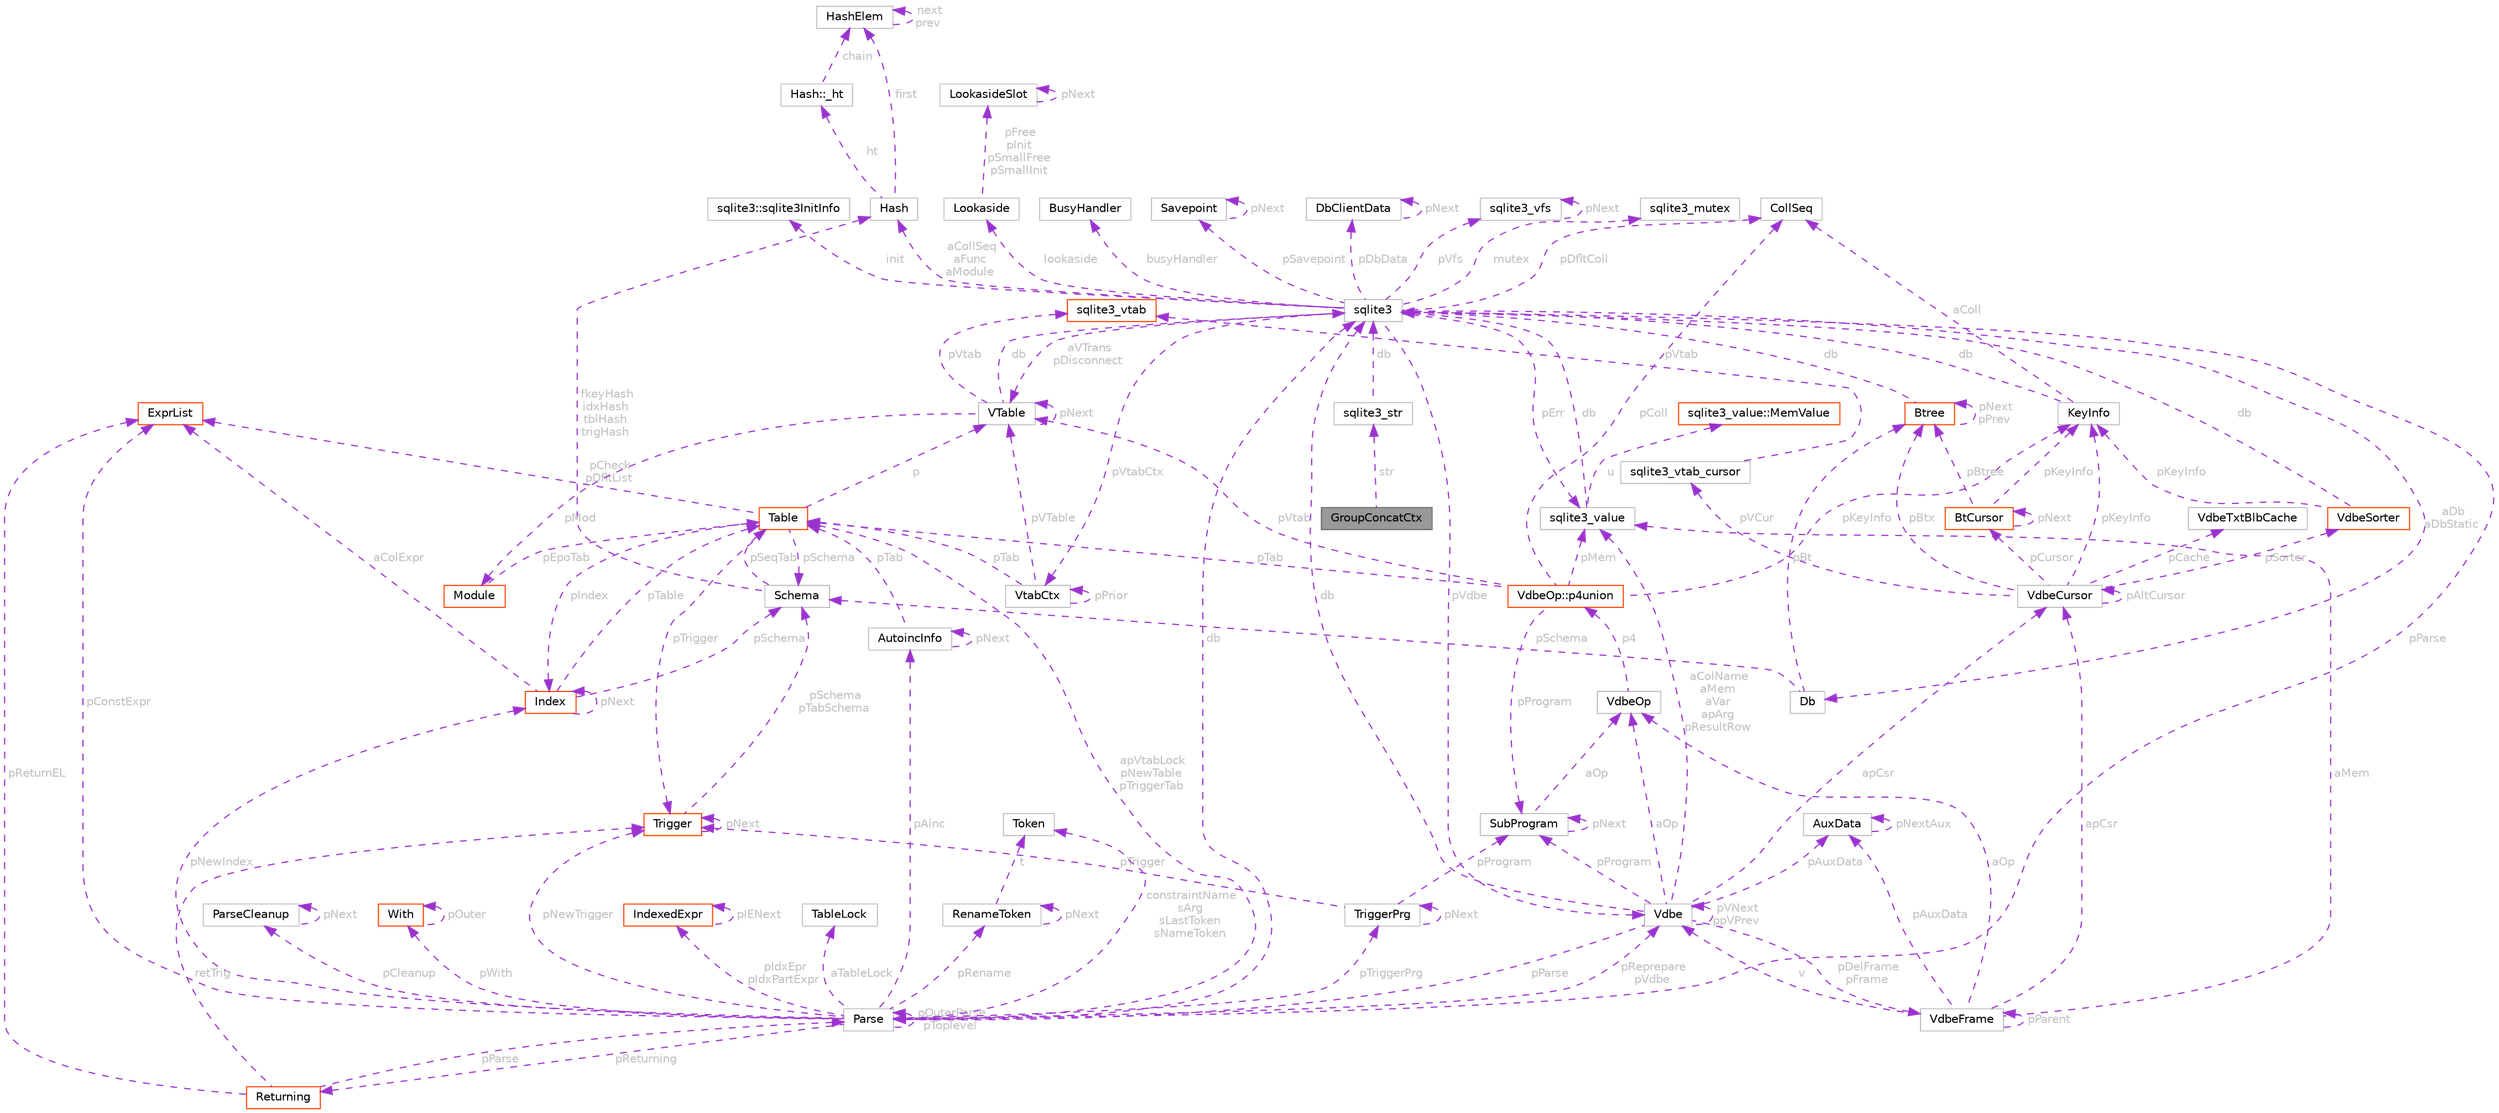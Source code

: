 digraph "GroupConcatCtx"
{
 // LATEX_PDF_SIZE
  bgcolor="transparent";
  edge [fontname=Helvetica,fontsize=10,labelfontname=Helvetica,labelfontsize=10];
  node [fontname=Helvetica,fontsize=10,shape=box,height=0.2,width=0.4];
  Node1 [id="Node000001",label="GroupConcatCtx",height=0.2,width=0.4,color="gray40", fillcolor="grey60", style="filled", fontcolor="black",tooltip=" "];
  Node2 -> Node1 [id="edge1_Node000001_Node000002",dir="back",color="darkorchid3",style="dashed",tooltip=" ",label=" str",fontcolor="grey" ];
  Node2 [id="Node000002",label="sqlite3_str",height=0.2,width=0.4,color="grey75", fillcolor="white", style="filled",URL="$structsqlite3__str.html",tooltip=" "];
  Node3 -> Node2 [id="edge2_Node000002_Node000003",dir="back",color="darkorchid3",style="dashed",tooltip=" ",label=" db",fontcolor="grey" ];
  Node3 [id="Node000003",label="sqlite3",height=0.2,width=0.4,color="grey75", fillcolor="white", style="filled",URL="$structsqlite3.html",tooltip=" "];
  Node4 -> Node3 [id="edge3_Node000003_Node000004",dir="back",color="darkorchid3",style="dashed",tooltip=" ",label=" pVfs",fontcolor="grey" ];
  Node4 [id="Node000004",label="sqlite3_vfs",height=0.2,width=0.4,color="grey75", fillcolor="white", style="filled",URL="$structsqlite3__vfs.html",tooltip=" "];
  Node4 -> Node4 [id="edge4_Node000004_Node000004",dir="back",color="darkorchid3",style="dashed",tooltip=" ",label=" pNext",fontcolor="grey" ];
  Node5 -> Node3 [id="edge5_Node000003_Node000005",dir="back",color="darkorchid3",style="dashed",tooltip=" ",label=" pVdbe",fontcolor="grey" ];
  Node5 [id="Node000005",label="Vdbe",height=0.2,width=0.4,color="grey75", fillcolor="white", style="filled",URL="$structVdbe.html",tooltip=" "];
  Node3 -> Node5 [id="edge6_Node000005_Node000003",dir="back",color="darkorchid3",style="dashed",tooltip=" ",label=" db",fontcolor="grey" ];
  Node5 -> Node5 [id="edge7_Node000005_Node000005",dir="back",color="darkorchid3",style="dashed",tooltip=" ",label=" pVNext\nppVPrev",fontcolor="grey" ];
  Node6 -> Node5 [id="edge8_Node000005_Node000006",dir="back",color="darkorchid3",style="dashed",tooltip=" ",label=" pParse",fontcolor="grey" ];
  Node6 [id="Node000006",label="Parse",height=0.2,width=0.4,color="grey75", fillcolor="white", style="filled",URL="$structParse.html",tooltip=" "];
  Node3 -> Node6 [id="edge9_Node000006_Node000003",dir="back",color="darkorchid3",style="dashed",tooltip=" ",label=" db",fontcolor="grey" ];
  Node5 -> Node6 [id="edge10_Node000006_Node000005",dir="back",color="darkorchid3",style="dashed",tooltip=" ",label=" pReprepare\npVdbe",fontcolor="grey" ];
  Node7 -> Node6 [id="edge11_Node000006_Node000007",dir="back",color="darkorchid3",style="dashed",tooltip=" ",label=" pConstExpr",fontcolor="grey" ];
  Node7 [id="Node000007",label="ExprList",height=0.2,width=0.4,color="orangered", fillcolor="white", style="filled",URL="$structExprList.html",tooltip=" "];
  Node41 -> Node6 [id="edge12_Node000006_Node000041",dir="back",color="darkorchid3",style="dashed",tooltip=" ",label=" pIdxEpr\npIdxPartExpr",fontcolor="grey" ];
  Node41 [id="Node000041",label="IndexedExpr",height=0.2,width=0.4,color="orangered", fillcolor="white", style="filled",URL="$structIndexedExpr.html",tooltip=" "];
  Node41 -> Node41 [id="edge13_Node000041_Node000041",dir="back",color="darkorchid3",style="dashed",tooltip=" ",label=" pIENext",fontcolor="grey" ];
  Node42 -> Node6 [id="edge14_Node000006_Node000042",dir="back",color="darkorchid3",style="dashed",tooltip=" ",label=" aTableLock",fontcolor="grey" ];
  Node42 [id="Node000042",label="TableLock",height=0.2,width=0.4,color="grey75", fillcolor="white", style="filled",URL="$structTableLock.html",tooltip=" "];
  Node43 -> Node6 [id="edge15_Node000006_Node000043",dir="back",color="darkorchid3",style="dashed",tooltip=" ",label=" pAinc",fontcolor="grey" ];
  Node43 [id="Node000043",label="AutoincInfo",height=0.2,width=0.4,color="grey75", fillcolor="white", style="filled",URL="$structAutoincInfo.html",tooltip=" "];
  Node43 -> Node43 [id="edge16_Node000043_Node000043",dir="back",color="darkorchid3",style="dashed",tooltip=" ",label=" pNext",fontcolor="grey" ];
  Node13 -> Node43 [id="edge17_Node000043_Node000013",dir="back",color="darkorchid3",style="dashed",tooltip=" ",label=" pTab",fontcolor="grey" ];
  Node13 [id="Node000013",label="Table",height=0.2,width=0.4,color="orangered", fillcolor="white", style="filled",URL="$structTable.html",tooltip=" "];
  Node15 -> Node13 [id="edge18_Node000013_Node000015",dir="back",color="darkorchid3",style="dashed",tooltip=" ",label=" pIndex",fontcolor="grey" ];
  Node15 [id="Node000015",label="Index",height=0.2,width=0.4,color="orangered", fillcolor="white", style="filled",URL="$structIndex.html",tooltip=" "];
  Node13 -> Node15 [id="edge19_Node000015_Node000013",dir="back",color="darkorchid3",style="dashed",tooltip=" ",label=" pTable",fontcolor="grey" ];
  Node15 -> Node15 [id="edge20_Node000015_Node000015",dir="back",color="darkorchid3",style="dashed",tooltip=" ",label=" pNext",fontcolor="grey" ];
  Node16 -> Node15 [id="edge21_Node000015_Node000016",dir="back",color="darkorchid3",style="dashed",tooltip=" ",label=" pSchema",fontcolor="grey" ];
  Node16 [id="Node000016",label="Schema",height=0.2,width=0.4,color="grey75", fillcolor="white", style="filled",URL="$structSchema.html",tooltip=" "];
  Node17 -> Node16 [id="edge22_Node000016_Node000017",dir="back",color="darkorchid3",style="dashed",tooltip=" ",label=" fkeyHash\nidxHash\ntblHash\ntrigHash",fontcolor="grey" ];
  Node17 [id="Node000017",label="Hash",height=0.2,width=0.4,color="grey75", fillcolor="white", style="filled",URL="$structHash.html",tooltip=" "];
  Node18 -> Node17 [id="edge23_Node000017_Node000018",dir="back",color="darkorchid3",style="dashed",tooltip=" ",label=" first",fontcolor="grey" ];
  Node18 [id="Node000018",label="HashElem",height=0.2,width=0.4,color="grey75", fillcolor="white", style="filled",URL="$structHashElem.html",tooltip=" "];
  Node18 -> Node18 [id="edge24_Node000018_Node000018",dir="back",color="darkorchid3",style="dashed",tooltip=" ",label=" next\nprev",fontcolor="grey" ];
  Node19 -> Node17 [id="edge25_Node000017_Node000019",dir="back",color="darkorchid3",style="dashed",tooltip=" ",label=" ht",fontcolor="grey" ];
  Node19 [id="Node000019",label="Hash::_ht",height=0.2,width=0.4,color="grey75", fillcolor="white", style="filled",URL="$structHash_1_1__ht.html",tooltip=" "];
  Node18 -> Node19 [id="edge26_Node000019_Node000018",dir="back",color="darkorchid3",style="dashed",tooltip=" ",label=" chain",fontcolor="grey" ];
  Node13 -> Node16 [id="edge27_Node000016_Node000013",dir="back",color="darkorchid3",style="dashed",tooltip=" ",label=" pSeqTab",fontcolor="grey" ];
  Node7 -> Node15 [id="edge28_Node000015_Node000007",dir="back",color="darkorchid3",style="dashed",tooltip=" ",label=" aColExpr",fontcolor="grey" ];
  Node7 -> Node13 [id="edge29_Node000013_Node000007",dir="back",color="darkorchid3",style="dashed",tooltip=" ",label=" pCheck\npDfltList",fontcolor="grey" ];
  Node27 -> Node13 [id="edge30_Node000013_Node000027",dir="back",color="darkorchid3",style="dashed",tooltip=" ",label=" p",fontcolor="grey" ];
  Node27 [id="Node000027",label="VTable",height=0.2,width=0.4,color="grey75", fillcolor="white", style="filled",URL="$structVTable.html",tooltip=" "];
  Node3 -> Node27 [id="edge31_Node000027_Node000003",dir="back",color="darkorchid3",style="dashed",tooltip=" ",label=" db",fontcolor="grey" ];
  Node28 -> Node27 [id="edge32_Node000027_Node000028",dir="back",color="darkorchid3",style="dashed",tooltip=" ",label=" pMod",fontcolor="grey" ];
  Node28 [id="Node000028",label="Module",height=0.2,width=0.4,color="orangered", fillcolor="white", style="filled",URL="$structModule.html",tooltip=" "];
  Node13 -> Node28 [id="edge33_Node000028_Node000013",dir="back",color="darkorchid3",style="dashed",tooltip=" ",label=" pEpoTab",fontcolor="grey" ];
  Node30 -> Node27 [id="edge34_Node000027_Node000030",dir="back",color="darkorchid3",style="dashed",tooltip=" ",label=" pVtab",fontcolor="grey" ];
  Node30 [id="Node000030",label="sqlite3_vtab",height=0.2,width=0.4,color="orangered", fillcolor="white", style="filled",URL="$structsqlite3__vtab.html",tooltip=" "];
  Node27 -> Node27 [id="edge35_Node000027_Node000027",dir="back",color="darkorchid3",style="dashed",tooltip=" ",label=" pNext",fontcolor="grey" ];
  Node21 -> Node13 [id="edge36_Node000013_Node000021",dir="back",color="darkorchid3",style="dashed",tooltip=" ",label=" pTrigger",fontcolor="grey" ];
  Node21 [id="Node000021",label="Trigger",height=0.2,width=0.4,color="orangered", fillcolor="white", style="filled",URL="$structTrigger.html",tooltip=" "];
  Node16 -> Node21 [id="edge37_Node000021_Node000016",dir="back",color="darkorchid3",style="dashed",tooltip=" ",label=" pSchema\npTabSchema",fontcolor="grey" ];
  Node21 -> Node21 [id="edge38_Node000021_Node000021",dir="back",color="darkorchid3",style="dashed",tooltip=" ",label=" pNext",fontcolor="grey" ];
  Node16 -> Node13 [id="edge39_Node000013_Node000016",dir="back",color="darkorchid3",style="dashed",tooltip=" ",label=" pSchema",fontcolor="grey" ];
  Node6 -> Node6 [id="edge40_Node000006_Node000006",dir="back",color="darkorchid3",style="dashed",tooltip=" ",label=" pOuterParse\npToplevel",fontcolor="grey" ];
  Node13 -> Node6 [id="edge41_Node000006_Node000013",dir="back",color="darkorchid3",style="dashed",tooltip=" ",label=" apVtabLock\npNewTable\npTriggerTab",fontcolor="grey" ];
  Node44 -> Node6 [id="edge42_Node000006_Node000044",dir="back",color="darkorchid3",style="dashed",tooltip=" ",label=" pTriggerPrg",fontcolor="grey" ];
  Node44 [id="Node000044",label="TriggerPrg",height=0.2,width=0.4,color="grey75", fillcolor="white", style="filled",URL="$structTriggerPrg.html",tooltip=" "];
  Node21 -> Node44 [id="edge43_Node000044_Node000021",dir="back",color="darkorchid3",style="dashed",tooltip=" ",label=" pTrigger",fontcolor="grey" ];
  Node44 -> Node44 [id="edge44_Node000044_Node000044",dir="back",color="darkorchid3",style="dashed",tooltip=" ",label=" pNext",fontcolor="grey" ];
  Node45 -> Node44 [id="edge45_Node000044_Node000045",dir="back",color="darkorchid3",style="dashed",tooltip=" ",label=" pProgram",fontcolor="grey" ];
  Node45 [id="Node000045",label="SubProgram",height=0.2,width=0.4,color="grey75", fillcolor="white", style="filled",URL="$structSubProgram.html",tooltip=" "];
  Node46 -> Node45 [id="edge46_Node000045_Node000046",dir="back",color="darkorchid3",style="dashed",tooltip=" ",label=" aOp",fontcolor="grey" ];
  Node46 [id="Node000046",label="VdbeOp",height=0.2,width=0.4,color="grey75", fillcolor="white", style="filled",URL="$structVdbeOp.html",tooltip=" "];
  Node47 -> Node46 [id="edge47_Node000046_Node000047",dir="back",color="darkorchid3",style="dashed",tooltip=" ",label=" p4",fontcolor="grey" ];
  Node47 [id="Node000047",label="VdbeOp::p4union",height=0.2,width=0.4,color="orangered", fillcolor="white", style="filled",URL="$unionVdbeOp_1_1p4union.html",tooltip=" "];
  Node51 -> Node47 [id="edge48_Node000047_Node000051",dir="back",color="darkorchid3",style="dashed",tooltip=" ",label=" pColl",fontcolor="grey" ];
  Node51 [id="Node000051",label="CollSeq",height=0.2,width=0.4,color="grey75", fillcolor="white", style="filled",URL="$structCollSeq.html",tooltip=" "];
  Node49 -> Node47 [id="edge49_Node000047_Node000049",dir="back",color="darkorchid3",style="dashed",tooltip=" ",label=" pMem",fontcolor="grey" ];
  Node49 [id="Node000049",label="sqlite3_value",height=0.2,width=0.4,color="grey75", fillcolor="white", style="filled",URL="$structsqlite3__value.html",tooltip=" "];
  Node50 -> Node49 [id="edge50_Node000049_Node000050",dir="back",color="darkorchid3",style="dashed",tooltip=" ",label=" u",fontcolor="grey" ];
  Node50 [id="Node000050",label="sqlite3_value::MemValue",height=0.2,width=0.4,color="orangered", fillcolor="white", style="filled",URL="$unionsqlite3__value_1_1MemValue.html",tooltip=" "];
  Node3 -> Node49 [id="edge51_Node000049_Node000003",dir="back",color="darkorchid3",style="dashed",tooltip=" ",label=" db",fontcolor="grey" ];
  Node27 -> Node47 [id="edge52_Node000047_Node000027",dir="back",color="darkorchid3",style="dashed",tooltip=" ",label=" pVtab",fontcolor="grey" ];
  Node52 -> Node47 [id="edge53_Node000047_Node000052",dir="back",color="darkorchid3",style="dashed",tooltip=" ",label=" pKeyInfo",fontcolor="grey" ];
  Node52 [id="Node000052",label="KeyInfo",height=0.2,width=0.4,color="grey75", fillcolor="white", style="filled",URL="$structKeyInfo.html",tooltip=" "];
  Node3 -> Node52 [id="edge54_Node000052_Node000003",dir="back",color="darkorchid3",style="dashed",tooltip=" ",label=" db",fontcolor="grey" ];
  Node51 -> Node52 [id="edge55_Node000052_Node000051",dir="back",color="darkorchid3",style="dashed",tooltip=" ",label=" aColl",fontcolor="grey" ];
  Node45 -> Node47 [id="edge56_Node000047_Node000045",dir="back",color="darkorchid3",style="dashed",tooltip=" ",label=" pProgram",fontcolor="grey" ];
  Node13 -> Node47 [id="edge57_Node000047_Node000013",dir="back",color="darkorchid3",style="dashed",tooltip=" ",label=" pTab",fontcolor="grey" ];
  Node45 -> Node45 [id="edge58_Node000045_Node000045",dir="back",color="darkorchid3",style="dashed",tooltip=" ",label=" pNext",fontcolor="grey" ];
  Node54 -> Node6 [id="edge59_Node000006_Node000054",dir="back",color="darkorchid3",style="dashed",tooltip=" ",label=" pCleanup",fontcolor="grey" ];
  Node54 [id="Node000054",label="ParseCleanup",height=0.2,width=0.4,color="grey75", fillcolor="white", style="filled",URL="$structParseCleanup.html",tooltip=" "];
  Node54 -> Node54 [id="edge60_Node000054_Node000054",dir="back",color="darkorchid3",style="dashed",tooltip=" ",label=" pNext",fontcolor="grey" ];
  Node55 -> Node6 [id="edge61_Node000006_Node000055",dir="back",color="darkorchid3",style="dashed",tooltip=" ",label=" constraintName\nsArg\nsLastToken\nsNameToken",fontcolor="grey" ];
  Node55 [id="Node000055",label="Token",height=0.2,width=0.4,color="grey75", fillcolor="white", style="filled",URL="$structToken.html",tooltip=" "];
  Node56 -> Node6 [id="edge62_Node000006_Node000056",dir="back",color="darkorchid3",style="dashed",tooltip=" ",label=" pReturning",fontcolor="grey" ];
  Node56 [id="Node000056",label="Returning",height=0.2,width=0.4,color="orangered", fillcolor="white", style="filled",URL="$structReturning.html",tooltip=" "];
  Node6 -> Node56 [id="edge63_Node000056_Node000006",dir="back",color="darkorchid3",style="dashed",tooltip=" ",label=" pParse",fontcolor="grey" ];
  Node7 -> Node56 [id="edge64_Node000056_Node000007",dir="back",color="darkorchid3",style="dashed",tooltip=" ",label=" pReturnEL",fontcolor="grey" ];
  Node21 -> Node56 [id="edge65_Node000056_Node000021",dir="back",color="darkorchid3",style="dashed",tooltip=" ",label=" retTrig",fontcolor="grey" ];
  Node15 -> Node6 [id="edge66_Node000006_Node000015",dir="back",color="darkorchid3",style="dashed",tooltip=" ",label=" pNewIndex",fontcolor="grey" ];
  Node21 -> Node6 [id="edge67_Node000006_Node000021",dir="back",color="darkorchid3",style="dashed",tooltip=" ",label=" pNewTrigger",fontcolor="grey" ];
  Node33 -> Node6 [id="edge68_Node000006_Node000033",dir="back",color="darkorchid3",style="dashed",tooltip=" ",label=" pWith",fontcolor="grey" ];
  Node33 [id="Node000033",label="With",height=0.2,width=0.4,color="orangered", fillcolor="white", style="filled",URL="$structWith.html",tooltip=" "];
  Node33 -> Node33 [id="edge69_Node000033_Node000033",dir="back",color="darkorchid3",style="dashed",tooltip=" ",label=" pOuter",fontcolor="grey" ];
  Node57 -> Node6 [id="edge70_Node000006_Node000057",dir="back",color="darkorchid3",style="dashed",tooltip=" ",label=" pRename",fontcolor="grey" ];
  Node57 [id="Node000057",label="RenameToken",height=0.2,width=0.4,color="grey75", fillcolor="white", style="filled",URL="$structRenameToken.html",tooltip=" "];
  Node55 -> Node57 [id="edge71_Node000057_Node000055",dir="back",color="darkorchid3",style="dashed",tooltip=" ",label=" t",fontcolor="grey" ];
  Node57 -> Node57 [id="edge72_Node000057_Node000057",dir="back",color="darkorchid3",style="dashed",tooltip=" ",label=" pNext",fontcolor="grey" ];
  Node49 -> Node5 [id="edge73_Node000005_Node000049",dir="back",color="darkorchid3",style="dashed",tooltip=" ",label=" aColName\naMem\naVar\napArg\npResultRow",fontcolor="grey" ];
  Node58 -> Node5 [id="edge74_Node000005_Node000058",dir="back",color="darkorchid3",style="dashed",tooltip=" ",label=" apCsr",fontcolor="grey" ];
  Node58 [id="Node000058",label="VdbeCursor",height=0.2,width=0.4,color="grey75", fillcolor="white", style="filled",URL="$structVdbeCursor.html",tooltip=" "];
  Node59 -> Node58 [id="edge75_Node000058_Node000059",dir="back",color="darkorchid3",style="dashed",tooltip=" ",label=" pBtx",fontcolor="grey" ];
  Node59 [id="Node000059",label="Btree",height=0.2,width=0.4,color="orangered", fillcolor="white", style="filled",URL="$structBtree.html",tooltip=" "];
  Node3 -> Node59 [id="edge76_Node000059_Node000003",dir="back",color="darkorchid3",style="dashed",tooltip=" ",label=" db",fontcolor="grey" ];
  Node59 -> Node59 [id="edge77_Node000059_Node000059",dir="back",color="darkorchid3",style="dashed",tooltip=" ",label=" pNext\npPrev",fontcolor="grey" ];
  Node58 -> Node58 [id="edge78_Node000058_Node000058",dir="back",color="darkorchid3",style="dashed",tooltip=" ",label=" pAltCursor",fontcolor="grey" ];
  Node72 -> Node58 [id="edge79_Node000058_Node000072",dir="back",color="darkorchid3",style="dashed",tooltip=" ",label=" pCursor",fontcolor="grey" ];
  Node72 [id="Node000072",label="BtCursor",height=0.2,width=0.4,color="orangered", fillcolor="white", style="filled",URL="$structBtCursor.html",tooltip=" "];
  Node59 -> Node72 [id="edge80_Node000072_Node000059",dir="back",color="darkorchid3",style="dashed",tooltip=" ",label=" pBtree",fontcolor="grey" ];
  Node72 -> Node72 [id="edge81_Node000072_Node000072",dir="back",color="darkorchid3",style="dashed",tooltip=" ",label=" pNext",fontcolor="grey" ];
  Node52 -> Node72 [id="edge82_Node000072_Node000052",dir="back",color="darkorchid3",style="dashed",tooltip=" ",label=" pKeyInfo",fontcolor="grey" ];
  Node77 -> Node58 [id="edge83_Node000058_Node000077",dir="back",color="darkorchid3",style="dashed",tooltip=" ",label=" pVCur",fontcolor="grey" ];
  Node77 [id="Node000077",label="sqlite3_vtab_cursor",height=0.2,width=0.4,color="grey75", fillcolor="white", style="filled",URL="$structsqlite3__vtab__cursor.html",tooltip=" "];
  Node30 -> Node77 [id="edge84_Node000077_Node000030",dir="back",color="darkorchid3",style="dashed",tooltip=" ",label=" pVtab",fontcolor="grey" ];
  Node78 -> Node58 [id="edge85_Node000058_Node000078",dir="back",color="darkorchid3",style="dashed",tooltip=" ",label=" pSorter",fontcolor="grey" ];
  Node78 [id="Node000078",label="VdbeSorter",height=0.2,width=0.4,color="orangered", fillcolor="white", style="filled",URL="$structVdbeSorter.html",tooltip=" "];
  Node3 -> Node78 [id="edge86_Node000078_Node000003",dir="back",color="darkorchid3",style="dashed",tooltip=" ",label=" db",fontcolor="grey" ];
  Node52 -> Node78 [id="edge87_Node000078_Node000052",dir="back",color="darkorchid3",style="dashed",tooltip=" ",label=" pKeyInfo",fontcolor="grey" ];
  Node52 -> Node58 [id="edge88_Node000058_Node000052",dir="back",color="darkorchid3",style="dashed",tooltip=" ",label=" pKeyInfo",fontcolor="grey" ];
  Node88 -> Node58 [id="edge89_Node000058_Node000088",dir="back",color="darkorchid3",style="dashed",tooltip=" ",label=" pCache",fontcolor="grey" ];
  Node88 [id="Node000088",label="VdbeTxtBlbCache",height=0.2,width=0.4,color="grey75", fillcolor="white", style="filled",URL="$structVdbeTxtBlbCache.html",tooltip=" "];
  Node46 -> Node5 [id="edge90_Node000005_Node000046",dir="back",color="darkorchid3",style="dashed",tooltip=" ",label=" aOp",fontcolor="grey" ];
  Node89 -> Node5 [id="edge91_Node000005_Node000089",dir="back",color="darkorchid3",style="dashed",tooltip=" ",label=" pDelFrame\npFrame",fontcolor="grey" ];
  Node89 [id="Node000089",label="VdbeFrame",height=0.2,width=0.4,color="grey75", fillcolor="white", style="filled",URL="$structVdbeFrame.html",tooltip=" "];
  Node5 -> Node89 [id="edge92_Node000089_Node000005",dir="back",color="darkorchid3",style="dashed",tooltip=" ",label=" v",fontcolor="grey" ];
  Node89 -> Node89 [id="edge93_Node000089_Node000089",dir="back",color="darkorchid3",style="dashed",tooltip=" ",label=" pParent",fontcolor="grey" ];
  Node46 -> Node89 [id="edge94_Node000089_Node000046",dir="back",color="darkorchid3",style="dashed",tooltip=" ",label=" aOp",fontcolor="grey" ];
  Node49 -> Node89 [id="edge95_Node000089_Node000049",dir="back",color="darkorchid3",style="dashed",tooltip=" ",label=" aMem",fontcolor="grey" ];
  Node58 -> Node89 [id="edge96_Node000089_Node000058",dir="back",color="darkorchid3",style="dashed",tooltip=" ",label=" apCsr",fontcolor="grey" ];
  Node90 -> Node89 [id="edge97_Node000089_Node000090",dir="back",color="darkorchid3",style="dashed",tooltip=" ",label=" pAuxData",fontcolor="grey" ];
  Node90 [id="Node000090",label="AuxData",height=0.2,width=0.4,color="grey75", fillcolor="white", style="filled",URL="$structAuxData.html",tooltip=" "];
  Node90 -> Node90 [id="edge98_Node000090_Node000090",dir="back",color="darkorchid3",style="dashed",tooltip=" ",label=" pNextAux",fontcolor="grey" ];
  Node45 -> Node5 [id="edge99_Node000005_Node000045",dir="back",color="darkorchid3",style="dashed",tooltip=" ",label=" pProgram",fontcolor="grey" ];
  Node90 -> Node5 [id="edge100_Node000005_Node000090",dir="back",color="darkorchid3",style="dashed",tooltip=" ",label=" pAuxData",fontcolor="grey" ];
  Node51 -> Node3 [id="edge101_Node000003_Node000051",dir="back",color="darkorchid3",style="dashed",tooltip=" ",label=" pDfltColl",fontcolor="grey" ];
  Node75 -> Node3 [id="edge102_Node000003_Node000075",dir="back",color="darkorchid3",style="dashed",tooltip=" ",label=" mutex",fontcolor="grey" ];
  Node75 [id="Node000075",label="sqlite3_mutex",height=0.2,width=0.4,color="grey75", fillcolor="white", style="filled",URL="$structsqlite3__mutex.html",tooltip=" "];
  Node91 -> Node3 [id="edge103_Node000003_Node000091",dir="back",color="darkorchid3",style="dashed",tooltip=" ",label=" aDb\naDbStatic",fontcolor="grey" ];
  Node91 [id="Node000091",label="Db",height=0.2,width=0.4,color="grey75", fillcolor="white", style="filled",URL="$structDb.html",tooltip=" "];
  Node59 -> Node91 [id="edge104_Node000091_Node000059",dir="back",color="darkorchid3",style="dashed",tooltip=" ",label=" pBt",fontcolor="grey" ];
  Node16 -> Node91 [id="edge105_Node000091_Node000016",dir="back",color="darkorchid3",style="dashed",tooltip=" ",label=" pSchema",fontcolor="grey" ];
  Node92 -> Node3 [id="edge106_Node000003_Node000092",dir="back",color="darkorchid3",style="dashed",tooltip=" ",label=" init",fontcolor="grey" ];
  Node92 [id="Node000092",label="sqlite3::sqlite3InitInfo",height=0.2,width=0.4,color="grey75", fillcolor="white", style="filled",URL="$structsqlite3_1_1sqlite3InitInfo.html",tooltip=" "];
  Node6 -> Node3 [id="edge107_Node000003_Node000006",dir="back",color="darkorchid3",style="dashed",tooltip=" ",label=" pParse",fontcolor="grey" ];
  Node49 -> Node3 [id="edge108_Node000003_Node000049",dir="back",color="darkorchid3",style="dashed",tooltip=" ",label=" pErr",fontcolor="grey" ];
  Node93 -> Node3 [id="edge109_Node000003_Node000093",dir="back",color="darkorchid3",style="dashed",tooltip=" ",label=" lookaside",fontcolor="grey" ];
  Node93 [id="Node000093",label="Lookaside",height=0.2,width=0.4,color="grey75", fillcolor="white", style="filled",URL="$structLookaside.html",tooltip=" "];
  Node94 -> Node93 [id="edge110_Node000093_Node000094",dir="back",color="darkorchid3",style="dashed",tooltip=" ",label=" pFree\npInit\npSmallFree\npSmallInit",fontcolor="grey" ];
  Node94 [id="Node000094",label="LookasideSlot",height=0.2,width=0.4,color="grey75", fillcolor="white", style="filled",URL="$structLookasideSlot.html",tooltip=" "];
  Node94 -> Node94 [id="edge111_Node000094_Node000094",dir="back",color="darkorchid3",style="dashed",tooltip=" ",label=" pNext",fontcolor="grey" ];
  Node17 -> Node3 [id="edge112_Node000003_Node000017",dir="back",color="darkorchid3",style="dashed",tooltip=" ",label=" aCollSeq\naFunc\naModule",fontcolor="grey" ];
  Node95 -> Node3 [id="edge113_Node000003_Node000095",dir="back",color="darkorchid3",style="dashed",tooltip=" ",label=" pVtabCtx",fontcolor="grey" ];
  Node95 [id="Node000095",label="VtabCtx",height=0.2,width=0.4,color="grey75", fillcolor="white", style="filled",URL="$structVtabCtx.html",tooltip=" "];
  Node27 -> Node95 [id="edge114_Node000095_Node000027",dir="back",color="darkorchid3",style="dashed",tooltip=" ",label=" pVTable",fontcolor="grey" ];
  Node13 -> Node95 [id="edge115_Node000095_Node000013",dir="back",color="darkorchid3",style="dashed",tooltip=" ",label=" pTab",fontcolor="grey" ];
  Node95 -> Node95 [id="edge116_Node000095_Node000095",dir="back",color="darkorchid3",style="dashed",tooltip=" ",label=" pPrior",fontcolor="grey" ];
  Node27 -> Node3 [id="edge117_Node000003_Node000027",dir="back",color="darkorchid3",style="dashed",tooltip=" ",label=" aVTrans\npDisconnect",fontcolor="grey" ];
  Node96 -> Node3 [id="edge118_Node000003_Node000096",dir="back",color="darkorchid3",style="dashed",tooltip=" ",label=" busyHandler",fontcolor="grey" ];
  Node96 [id="Node000096",label="BusyHandler",height=0.2,width=0.4,color="grey75", fillcolor="white", style="filled",URL="$structBusyHandler.html",tooltip=" "];
  Node97 -> Node3 [id="edge119_Node000003_Node000097",dir="back",color="darkorchid3",style="dashed",tooltip=" ",label=" pSavepoint",fontcolor="grey" ];
  Node97 [id="Node000097",label="Savepoint",height=0.2,width=0.4,color="grey75", fillcolor="white", style="filled",URL="$structSavepoint.html",tooltip=" "];
  Node97 -> Node97 [id="edge120_Node000097_Node000097",dir="back",color="darkorchid3",style="dashed",tooltip=" ",label=" pNext",fontcolor="grey" ];
  Node98 -> Node3 [id="edge121_Node000003_Node000098",dir="back",color="darkorchid3",style="dashed",tooltip=" ",label=" pDbData",fontcolor="grey" ];
  Node98 [id="Node000098",label="DbClientData",height=0.2,width=0.4,color="grey75", fillcolor="white", style="filled",URL="$structDbClientData.html",tooltip=" "];
  Node98 -> Node98 [id="edge122_Node000098_Node000098",dir="back",color="darkorchid3",style="dashed",tooltip=" ",label=" pNext",fontcolor="grey" ];
}

